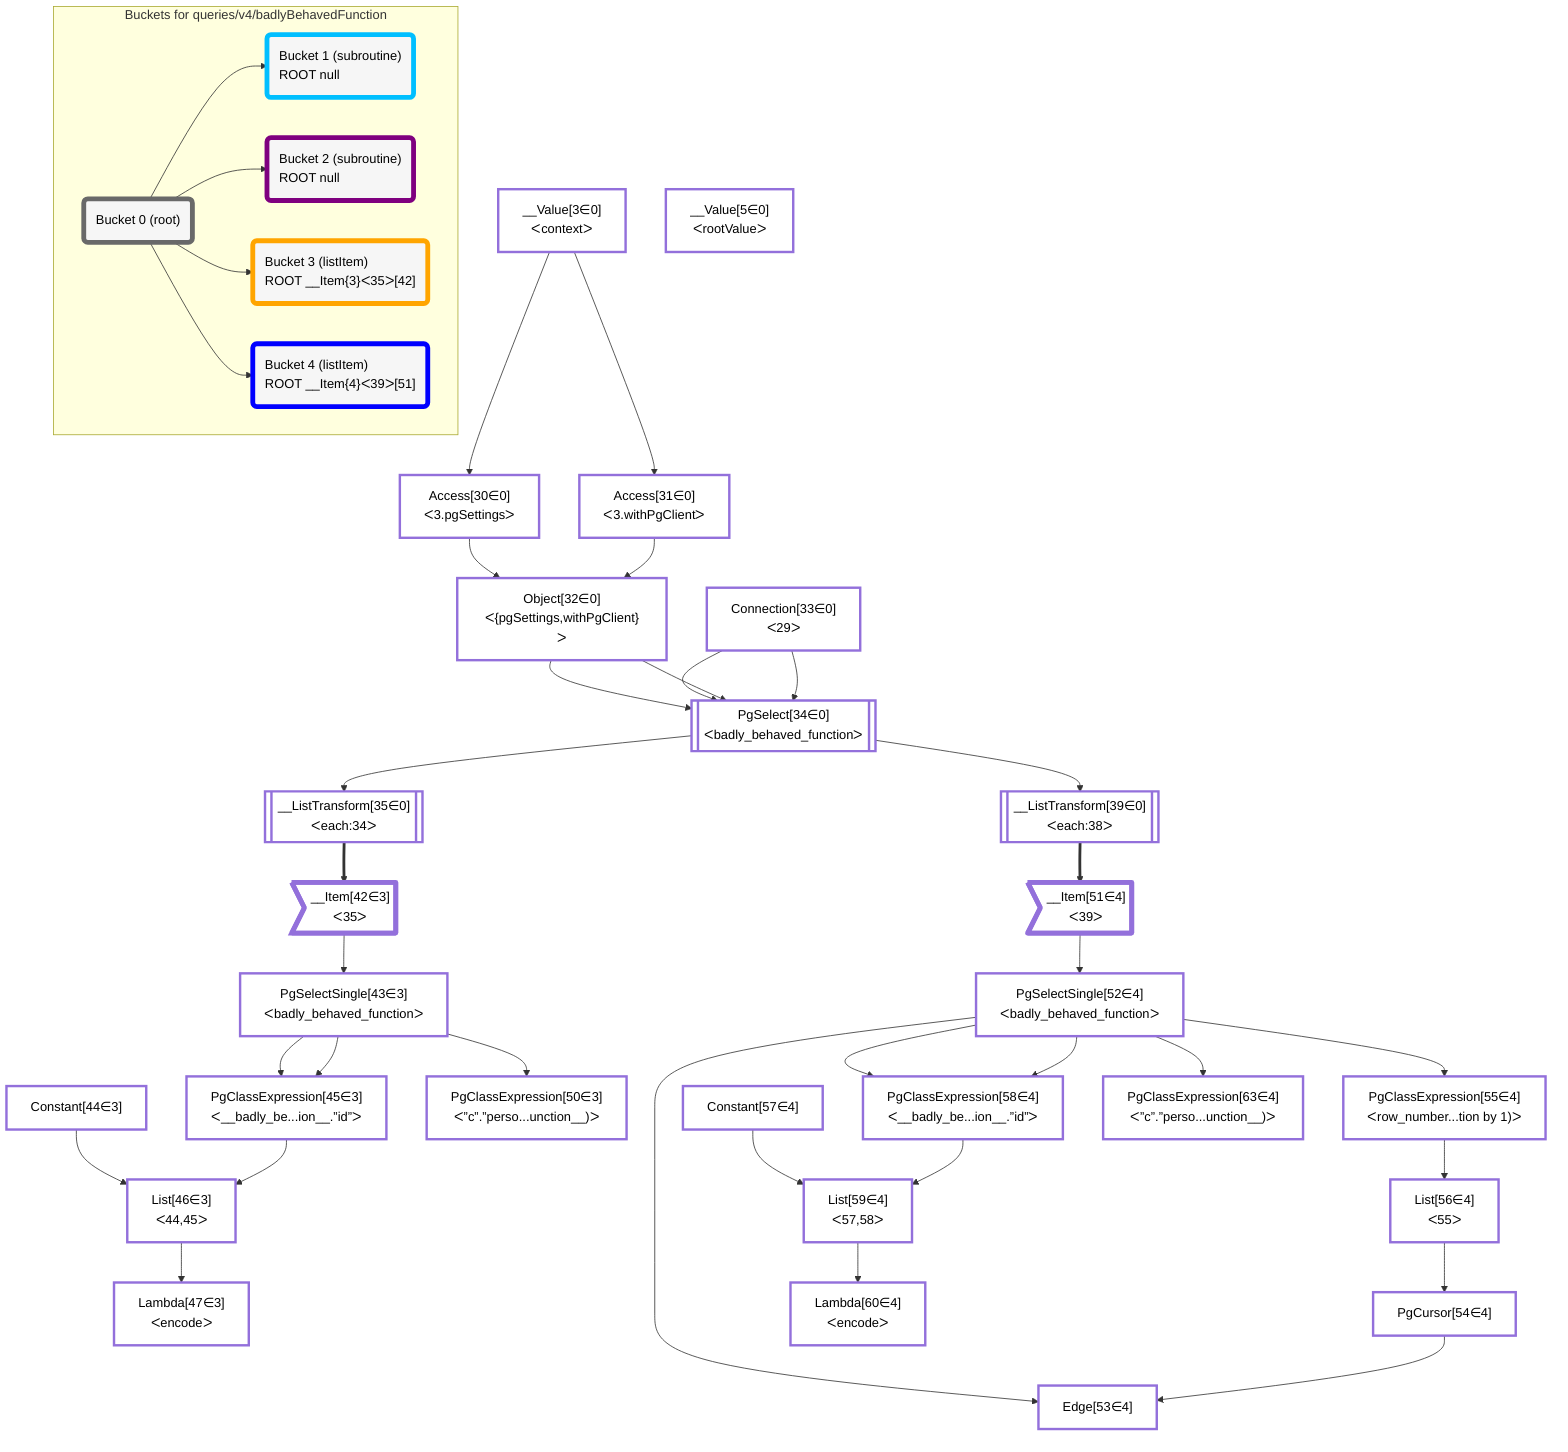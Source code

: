 graph TD
    classDef path fill:#eee,stroke:#000,color:#000
    classDef plan fill:#fff,stroke-width:3px,color:#000
    classDef itemplan fill:#fff,stroke-width:6px,color:#000
    classDef sideeffectplan fill:#f00,stroke-width:6px,color:#000
    classDef bucket fill:#f6f6f6,color:#000,stroke-width:6px,text-align:left


    %% define steps
    __Value3["__Value[3∈0]<br />ᐸcontextᐳ"]:::plan
    __Value5["__Value[5∈0]<br />ᐸrootValueᐳ"]:::plan
    Access30["Access[30∈0]<br />ᐸ3.pgSettingsᐳ"]:::plan
    Access31["Access[31∈0]<br />ᐸ3.withPgClientᐳ"]:::plan
    Object32["Object[32∈0]<br />ᐸ{pgSettings,withPgClient}ᐳ"]:::plan
    Connection33["Connection[33∈0]<br />ᐸ29ᐳ"]:::plan
    PgSelect34[["PgSelect[34∈0]<br />ᐸbadly_behaved_functionᐳ"]]:::plan
    __ListTransform35[["__ListTransform[35∈0]<br />ᐸeach:34ᐳ"]]:::plan
    __ListTransform39[["__ListTransform[39∈0]<br />ᐸeach:38ᐳ"]]:::plan
    __Item42>"__Item[42∈3]<br />ᐸ35ᐳ"]:::itemplan
    PgSelectSingle43["PgSelectSingle[43∈3]<br />ᐸbadly_behaved_functionᐳ"]:::plan
    Constant44["Constant[44∈3]"]:::plan
    PgClassExpression45["PgClassExpression[45∈3]<br />ᐸ__badly_be...ion__.”id”ᐳ"]:::plan
    List46["List[46∈3]<br />ᐸ44,45ᐳ"]:::plan
    Lambda47["Lambda[47∈3]<br />ᐸencodeᐳ"]:::plan
    PgClassExpression50["PgClassExpression[50∈3]<br />ᐸ”c”.”perso...unction__)ᐳ"]:::plan
    __Item51>"__Item[51∈4]<br />ᐸ39ᐳ"]:::itemplan
    PgSelectSingle52["PgSelectSingle[52∈4]<br />ᐸbadly_behaved_functionᐳ"]:::plan
    PgClassExpression55["PgClassExpression[55∈4]<br />ᐸrow_number...tion by 1)ᐳ"]:::plan
    List56["List[56∈4]<br />ᐸ55ᐳ"]:::plan
    PgCursor54["PgCursor[54∈4]"]:::plan
    Edge53["Edge[53∈4]"]:::plan
    Constant57["Constant[57∈4]"]:::plan
    PgClassExpression58["PgClassExpression[58∈4]<br />ᐸ__badly_be...ion__.”id”ᐳ"]:::plan
    List59["List[59∈4]<br />ᐸ57,58ᐳ"]:::plan
    Lambda60["Lambda[60∈4]<br />ᐸencodeᐳ"]:::plan
    PgClassExpression63["PgClassExpression[63∈4]<br />ᐸ”c”.”perso...unction__)ᐳ"]:::plan

    %% plan dependencies
    __Value3 --> Access30
    __Value3 --> Access31
    Access30 & Access31 --> Object32
    Object32 & Connection33 --> PgSelect34
    Object32 & Connection33 --> PgSelect34
    PgSelect34 --> __ListTransform35
    PgSelect34 --> __ListTransform39
    __ListTransform35 ==> __Item42
    __Item42 --> PgSelectSingle43
    PgSelectSingle43 --> PgClassExpression45
    PgSelectSingle43 --> PgClassExpression45
    Constant44 & PgClassExpression45 --> List46
    List46 --> Lambda47
    PgSelectSingle43 --> PgClassExpression50
    __ListTransform39 ==> __Item51
    __Item51 --> PgSelectSingle52
    PgSelectSingle52 --> PgClassExpression55
    PgClassExpression55 --> List56
    List56 --> PgCursor54
    PgSelectSingle52 & PgCursor54 --> Edge53
    PgSelectSingle52 --> PgClassExpression58
    PgSelectSingle52 --> PgClassExpression58
    Constant57 & PgClassExpression58 --> List59
    List59 --> Lambda60
    PgSelectSingle52 --> PgClassExpression63

    %% plan-to-path relationships

    subgraph "Buckets for queries/v4/badlyBehavedFunction"
    Bucket0("Bucket 0 (root)"):::bucket
    classDef bucket0 stroke:#696969
    class Bucket0 bucket0
    Bucket1("Bucket 1 (subroutine)<br />ROOT null"):::bucket
    classDef bucket1 stroke:#00bfff
    class Bucket1 bucket1
    Bucket2("Bucket 2 (subroutine)<br />ROOT null"):::bucket
    classDef bucket2 stroke:#7f007f
    class Bucket2 bucket2
    Bucket3("Bucket 3 (listItem)<br />ROOT __Item{3}ᐸ35ᐳ[42]"):::bucket
    classDef bucket3 stroke:#ffa500
    class Bucket3 bucket3
    Bucket4("Bucket 4 (listItem)<br />ROOT __Item{4}ᐸ39ᐳ[51]"):::bucket
    classDef bucket4 stroke:#0000ff
    class Bucket4 bucket4
    Bucket0 --> Bucket1 & Bucket2 & Bucket3 & Bucket4
    end
